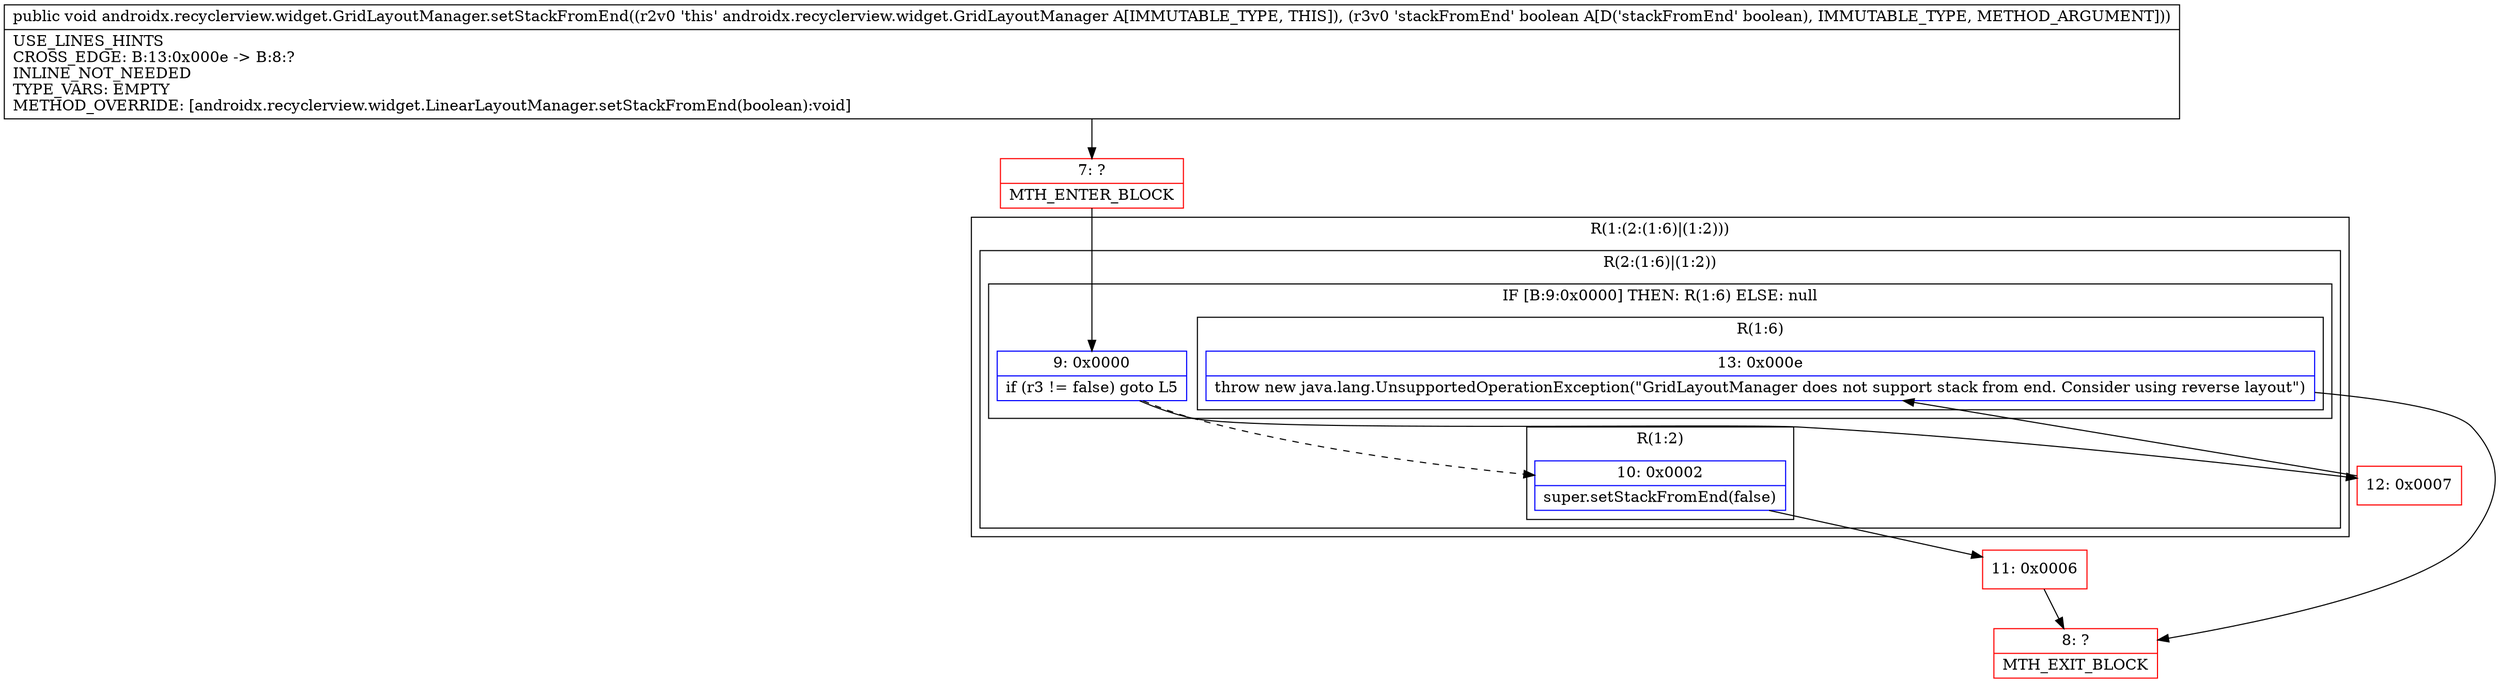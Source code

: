 digraph "CFG forandroidx.recyclerview.widget.GridLayoutManager.setStackFromEnd(Z)V" {
subgraph cluster_Region_489641479 {
label = "R(1:(2:(1:6)|(1:2)))";
node [shape=record,color=blue];
subgraph cluster_Region_1258876064 {
label = "R(2:(1:6)|(1:2))";
node [shape=record,color=blue];
subgraph cluster_IfRegion_1389742081 {
label = "IF [B:9:0x0000] THEN: R(1:6) ELSE: null";
node [shape=record,color=blue];
Node_9 [shape=record,label="{9\:\ 0x0000|if (r3 != false) goto L5\l}"];
subgraph cluster_Region_1812785028 {
label = "R(1:6)";
node [shape=record,color=blue];
Node_13 [shape=record,label="{13\:\ 0x000e|throw new java.lang.UnsupportedOperationException(\"GridLayoutManager does not support stack from end. Consider using reverse layout\")\l}"];
}
}
subgraph cluster_Region_192154476 {
label = "R(1:2)";
node [shape=record,color=blue];
Node_10 [shape=record,label="{10\:\ 0x0002|super.setStackFromEnd(false)\l}"];
}
}
}
Node_7 [shape=record,color=red,label="{7\:\ ?|MTH_ENTER_BLOCK\l}"];
Node_11 [shape=record,color=red,label="{11\:\ 0x0006}"];
Node_8 [shape=record,color=red,label="{8\:\ ?|MTH_EXIT_BLOCK\l}"];
Node_12 [shape=record,color=red,label="{12\:\ 0x0007}"];
MethodNode[shape=record,label="{public void androidx.recyclerview.widget.GridLayoutManager.setStackFromEnd((r2v0 'this' androidx.recyclerview.widget.GridLayoutManager A[IMMUTABLE_TYPE, THIS]), (r3v0 'stackFromEnd' boolean A[D('stackFromEnd' boolean), IMMUTABLE_TYPE, METHOD_ARGUMENT]))  | USE_LINES_HINTS\lCROSS_EDGE: B:13:0x000e \-\> B:8:?\lINLINE_NOT_NEEDED\lTYPE_VARS: EMPTY\lMETHOD_OVERRIDE: [androidx.recyclerview.widget.LinearLayoutManager.setStackFromEnd(boolean):void]\l}"];
MethodNode -> Node_7;Node_9 -> Node_10[style=dashed];
Node_9 -> Node_12;
Node_13 -> Node_8;
Node_10 -> Node_11;
Node_7 -> Node_9;
Node_11 -> Node_8;
Node_12 -> Node_13;
}

